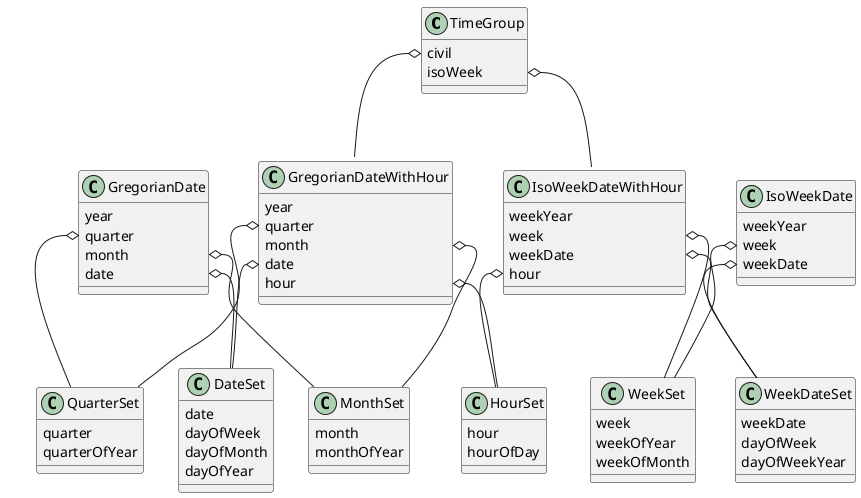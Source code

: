 @startuml

' Group

class TimeGroup {
    civil
    isoWeek
}

TimeGroup::civil o-- GregorianDateWithHour
TimeGroup::isoWeek o-- IsoWeekDateWithHour

' Systems

class GregorianDate {
    year
    quarter
    month
    date
}

GregorianDate::quarter o-- QuarterSet
GregorianDate::month o-- MonthSet
GregorianDate::date o-- DateSet

class GregorianDateWithHour {
    year
    quarter
    month
    date
    hour
}

GregorianDateWithHour::quarter o-- QuarterSet
GregorianDateWithHour::month o-- MonthSet
GregorianDateWithHour::date o-- DateSet
GregorianDateWithHour::hour o-- HourSet

class IsoWeekDate {
    weekYear
    week
    weekDate
}

IsoWeekDate::week o-- WeekSet
IsoWeekDate::weekDate o-- WeekDateSet

class IsoWeekDateWithHour {
    weekYear
    week
    weekDate
    hour
}

IsoWeekDateWithHour::week o-- WeekSet
IsoWeekDateWithHour::weekDate o-- WeekDateSet
IsoWeekDateWithHour::hour o-- HourSet

' Sets

class QuarterSet {
    quarter
    quarterOfYear
}

class MonthSet {
    month
    monthOfYear
}

class WeekSet {
    week
    weekOfYear
    weekOfMonth
}

class DateSet {
    date
    dayOfWeek
    dayOfMonth
    dayOfYear
}

class WeekDateSet {
    weekDate
    dayOfWeek
    dayOfWeekYear
}

class HourSet {
    hour
    hourOfDay
}


@enduml